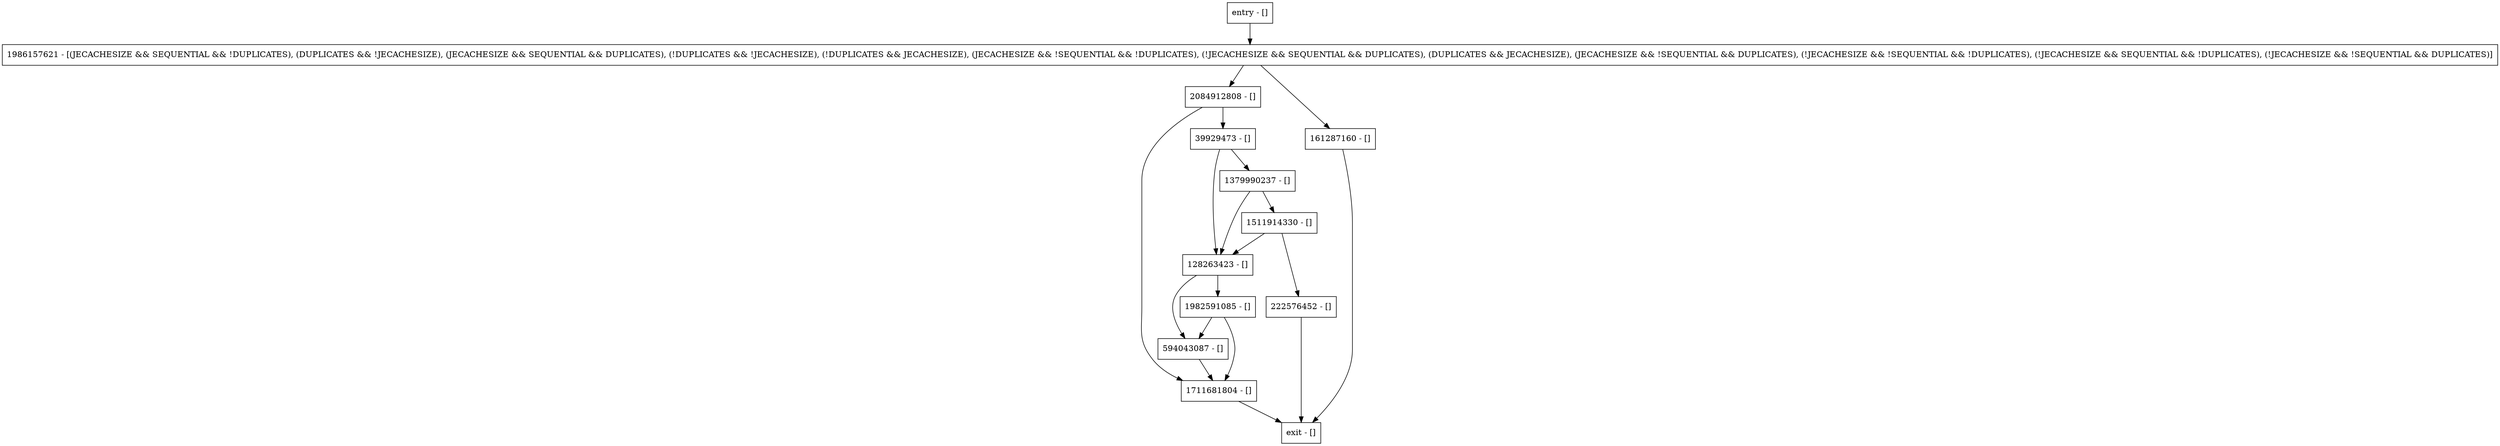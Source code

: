 digraph updateMemorySize {
node [shape=record];
2084912808 [label="2084912808 - []"];
39929473 [label="39929473 - []"];
128263423 [label="128263423 - []"];
1511914330 [label="1511914330 - []"];
1711681804 [label="1711681804 - []"];
161287160 [label="161287160 - []"];
1982591085 [label="1982591085 - []"];
222576452 [label="222576452 - []"];
entry [label="entry - []"];
exit [label="exit - []"];
1986157621 [label="1986157621 - [(JECACHESIZE && SEQUENTIAL && !DUPLICATES), (DUPLICATES && !JECACHESIZE), (JECACHESIZE && SEQUENTIAL && DUPLICATES), (!DUPLICATES && !JECACHESIZE), (!DUPLICATES && JECACHESIZE), (JECACHESIZE && !SEQUENTIAL && !DUPLICATES), (!JECACHESIZE && SEQUENTIAL && DUPLICATES), (DUPLICATES && JECACHESIZE), (JECACHESIZE && !SEQUENTIAL && DUPLICATES), (!JECACHESIZE && !SEQUENTIAL && !DUPLICATES), (!JECACHESIZE && SEQUENTIAL && !DUPLICATES), (!JECACHESIZE && !SEQUENTIAL && DUPLICATES)]"];
1379990237 [label="1379990237 - []"];
594043087 [label="594043087 - []"];
entry;
exit;
2084912808 -> 39929473;
2084912808 -> 1711681804;
39929473 -> 1379990237;
39929473 -> 128263423;
128263423 -> 1982591085;
128263423 -> 594043087;
1511914330 -> 128263423;
1511914330 -> 222576452;
1711681804 -> exit;
161287160 -> exit;
1982591085 -> 1711681804;
1982591085 -> 594043087;
222576452 -> exit;
entry -> 1986157621;
1986157621 -> 2084912808;
1986157621 -> 161287160;
1379990237 -> 128263423;
1379990237 -> 1511914330;
594043087 -> 1711681804;
}

